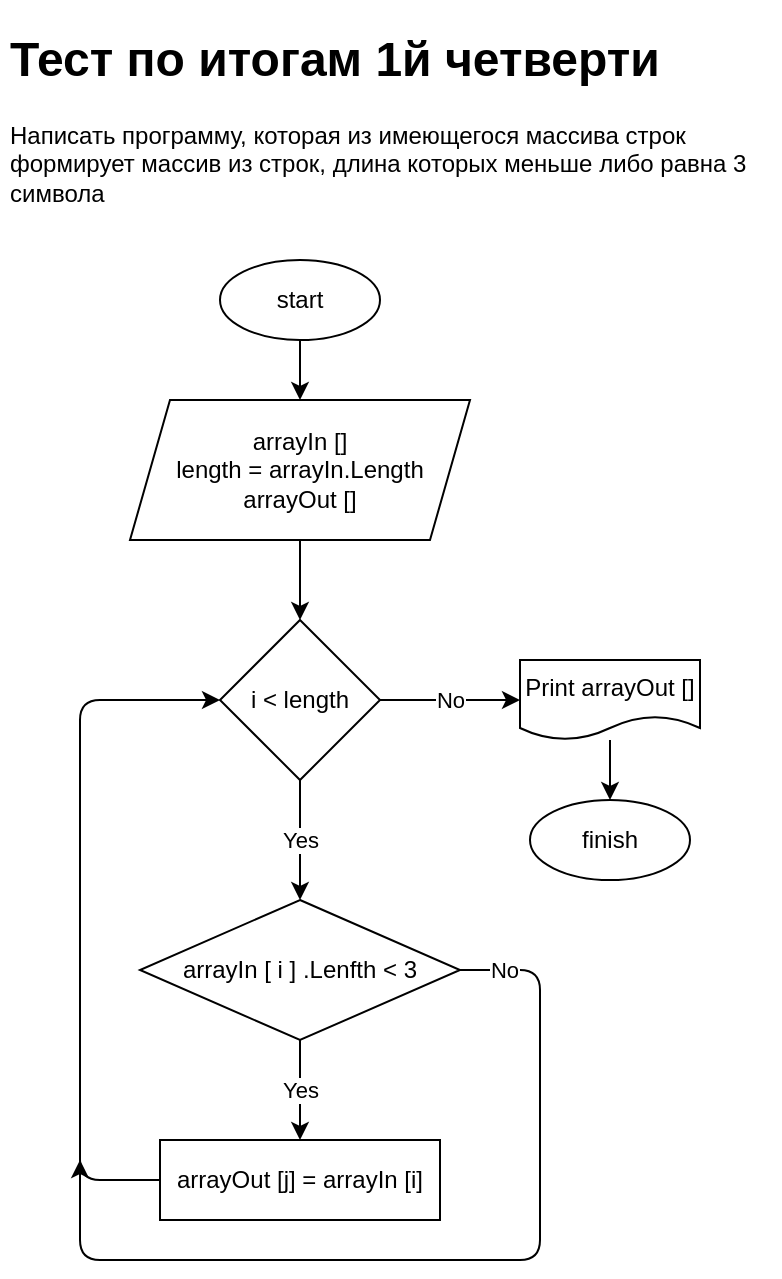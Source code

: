 <mxfile>
    <diagram id="ymAAOFVa0N7uY8poiiXw" name="Page-1">
        <mxGraphModel dx="1250" dy="510" grid="1" gridSize="10" guides="1" tooltips="1" connect="1" arrows="1" fold="1" page="1" pageScale="1" pageWidth="827" pageHeight="1169" math="0" shadow="0">
            <root>
                <mxCell id="0"/>
                <mxCell id="1" parent="0"/>
                <mxCell id="5" value="&lt;h1&gt;Тест по итогам 1й четверти&lt;/h1&gt;&lt;p&gt;Написать программу, которая из имеющегося массива строк формирует массив из строк, длина которых меньше либо равна 3 символа&lt;/p&gt;" style="text;html=1;strokeColor=none;fillColor=none;spacing=5;spacingTop=-20;whiteSpace=wrap;overflow=hidden;rounded=0;" vertex="1" parent="1">
                    <mxGeometry x="20" y="20" width="390" height="100" as="geometry"/>
                </mxCell>
                <mxCell id="8" style="edgeStyle=none;html=1;entryX=0.5;entryY=0;entryDx=0;entryDy=0;" edge="1" parent="1" source="6" target="7">
                    <mxGeometry relative="1" as="geometry"/>
                </mxCell>
                <mxCell id="6" value="start" style="ellipse;whiteSpace=wrap;html=1;" vertex="1" parent="1">
                    <mxGeometry x="130" y="140" width="80" height="40" as="geometry"/>
                </mxCell>
                <mxCell id="10" style="edgeStyle=none;html=1;entryX=0.5;entryY=0;entryDx=0;entryDy=0;" edge="1" parent="1" source="7" target="9">
                    <mxGeometry relative="1" as="geometry"/>
                </mxCell>
                <mxCell id="7" value="arrayIn []&lt;br&gt;length = arrayIn.Length&lt;br&gt;arrayOut []" style="shape=parallelogram;perimeter=parallelogramPerimeter;whiteSpace=wrap;html=1;fixedSize=1;" vertex="1" parent="1">
                    <mxGeometry x="85" y="210" width="170" height="70" as="geometry"/>
                </mxCell>
                <mxCell id="11" value="Yes" style="edgeStyle=none;html=1;entryX=0.5;entryY=0;entryDx=0;entryDy=0;" edge="1" parent="1" source="9" target="12">
                    <mxGeometry relative="1" as="geometry">
                        <mxPoint x="170" y="440" as="targetPoint"/>
                    </mxGeometry>
                </mxCell>
                <mxCell id="17" value="No" style="edgeStyle=none;html=1;" edge="1" parent="1" source="9" target="18">
                    <mxGeometry relative="1" as="geometry">
                        <mxPoint x="320" y="360" as="targetPoint"/>
                    </mxGeometry>
                </mxCell>
                <mxCell id="9" value="i &amp;lt; length" style="rhombus;whiteSpace=wrap;html=1;" vertex="1" parent="1">
                    <mxGeometry x="130" y="320" width="80" height="80" as="geometry"/>
                </mxCell>
                <mxCell id="14" value="Yes" style="edgeStyle=none;html=1;entryX=0.5;entryY=0;entryDx=0;entryDy=0;" edge="1" parent="1" source="12" target="13">
                    <mxGeometry relative="1" as="geometry"/>
                </mxCell>
                <mxCell id="16" value="No" style="edgeStyle=none;html=1;" edge="1" parent="1" source="12">
                    <mxGeometry x="-0.908" relative="1" as="geometry">
                        <mxPoint x="60" y="590" as="targetPoint"/>
                        <Array as="points">
                            <mxPoint x="290" y="495"/>
                            <mxPoint x="290" y="640"/>
                            <mxPoint x="60" y="640"/>
                        </Array>
                        <mxPoint as="offset"/>
                    </mxGeometry>
                </mxCell>
                <mxCell id="12" value="arrayIn [ i ] .Lenfth &amp;lt; 3" style="rhombus;whiteSpace=wrap;html=1;" vertex="1" parent="1">
                    <mxGeometry x="90" y="460" width="160" height="70" as="geometry"/>
                </mxCell>
                <mxCell id="15" style="edgeStyle=none;html=1;entryX=0;entryY=0.5;entryDx=0;entryDy=0;" edge="1" parent="1" source="13" target="9">
                    <mxGeometry relative="1" as="geometry">
                        <Array as="points">
                            <mxPoint x="60" y="600"/>
                            <mxPoint x="60" y="360"/>
                        </Array>
                    </mxGeometry>
                </mxCell>
                <mxCell id="13" value="arrayOut [j] = arrayIn [i]" style="rounded=0;whiteSpace=wrap;html=1;" vertex="1" parent="1">
                    <mxGeometry x="100" y="580" width="140" height="40" as="geometry"/>
                </mxCell>
                <mxCell id="20" style="edgeStyle=none;html=1;entryX=0.5;entryY=0;entryDx=0;entryDy=0;" edge="1" parent="1" source="18" target="19">
                    <mxGeometry relative="1" as="geometry"/>
                </mxCell>
                <mxCell id="18" value="Print arrayOut []" style="shape=document;whiteSpace=wrap;html=1;boundedLbl=1;" vertex="1" parent="1">
                    <mxGeometry x="280" y="340" width="90" height="40" as="geometry"/>
                </mxCell>
                <mxCell id="19" value="finish" style="ellipse;whiteSpace=wrap;html=1;" vertex="1" parent="1">
                    <mxGeometry x="285" y="410" width="80" height="40" as="geometry"/>
                </mxCell>
            </root>
        </mxGraphModel>
    </diagram>
</mxfile>